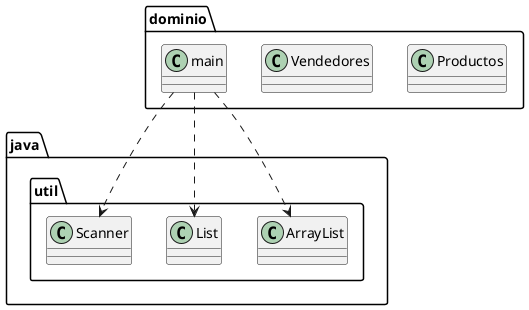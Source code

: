 @startuml
class dominio.Productos
class dominio.Vendedores
class dominio.main
class java.util.ArrayList
class java.util.List
class java.util.Scanner
dominio.main ..> java.util.ArrayList
dominio.main ..> java.util.List
dominio.main ..> java.util.Scanner
@enduml